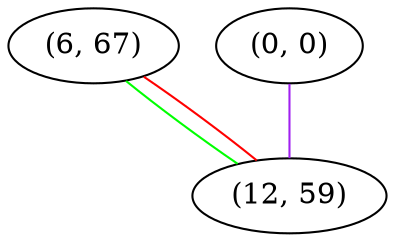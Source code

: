 graph "" {
"(6, 67)";
"(0, 0)";
"(12, 59)";
"(6, 67)" -- "(12, 59)"  [color=green, key=0, weight=2];
"(6, 67)" -- "(12, 59)"  [color=red, key=1, weight=1];
"(0, 0)" -- "(12, 59)"  [color=purple, key=0, weight=4];
}
